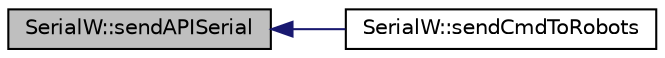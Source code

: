 digraph "SerialW::sendAPISerial"
{
 // INTERACTIVE_SVG=YES
  edge [fontname="Helvetica",fontsize="10",labelfontname="Helvetica",labelfontsize="10"];
  node [fontname="Helvetica",fontsize="10",shape=record];
  rankdir="LR";
  Node12 [label="SerialW::sendAPISerial",height=0.2,width=0.4,color="black", fillcolor="grey75", style="filled", fontcolor="black"];
  Node12 -> Node13 [dir="back",color="midnightblue",fontsize="10",style="solid"];
  Node13 [label="SerialW::sendCmdToRobots",height=0.2,width=0.4,color="black", fillcolor="white", style="filled",URL="$class_serial_w.html#a59559f7883b8215d92a47aafc95d5cf4"];
}
